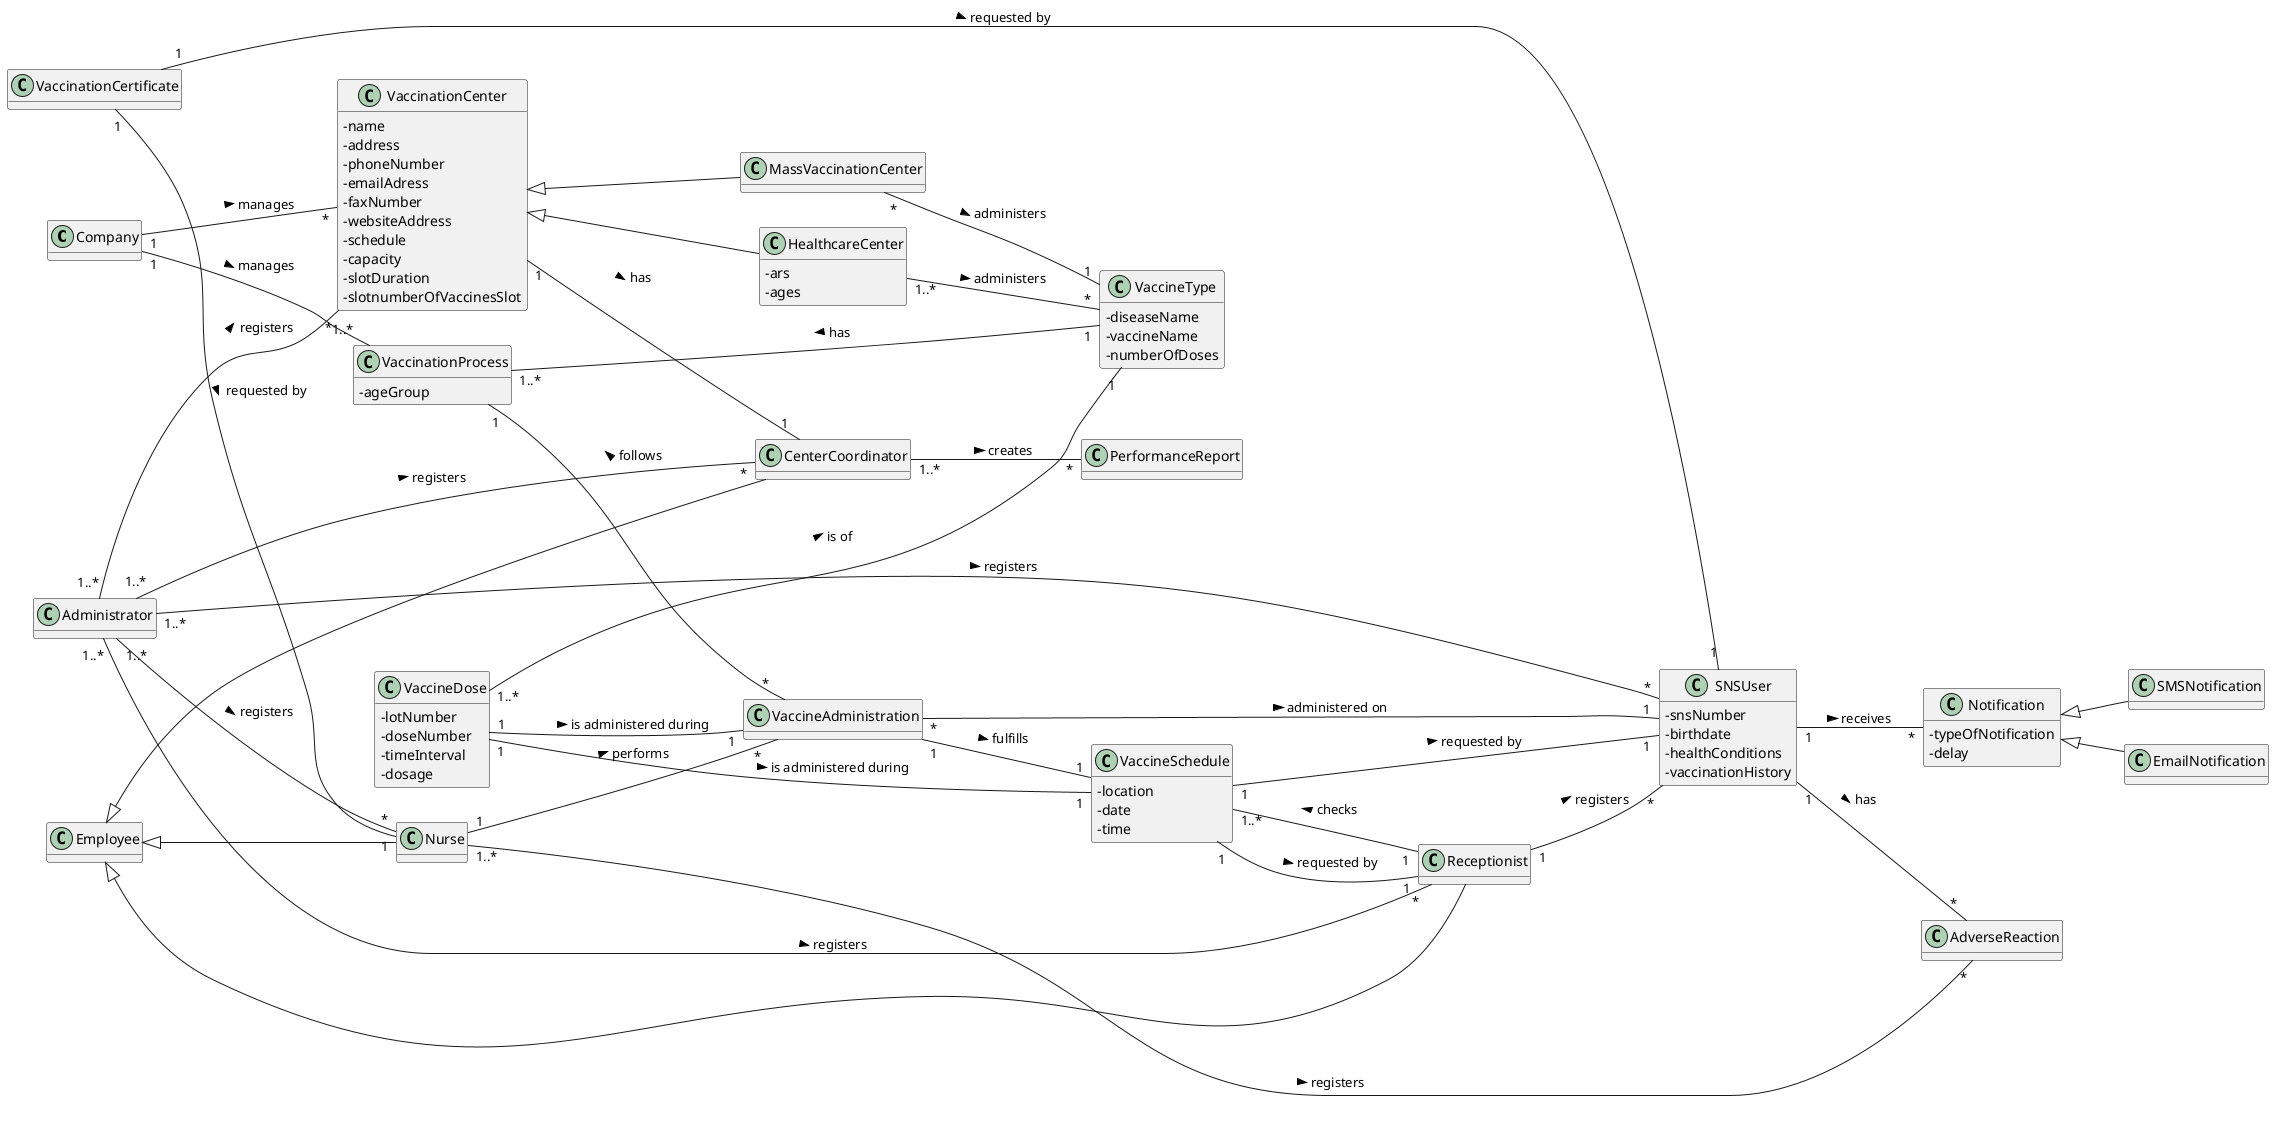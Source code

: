 @startuml
hide methods
left to right direction
skinparam classAttributeIconSize 0

class Company{}

class VaccineSchedule{
-location
-date
-time
}

class VaccineAdministration{}

class VaccinationProcess{
-ageGroup
}


class VaccinationCenter{
-name
-address
-phoneNumber
-emailAdress
-faxNumber
-websiteAddress
-schedule
-capacity
-slotDuration
-slotnumberOfVaccinesSlot
}

class HealthcareCenter extends VaccinationCenter{
-ars
-ages
}

class MassVaccinationCenter extends VaccinationCenter{}

class CenterCoordinator extends Employee{}

class SNSUser{
-snsNumber
-birthdate
-healthConditions
-vaccinationHistory
}

class AdverseReaction{}

class Nurse extends Employee{}

class Receptionist extends Employee{}

class Administrator{}

class VaccineDose{
-lotNumber
-doseNumber
-timeInterval
-dosage
}

class PerformanceReport{}

class VaccinationCertificate{}

class VaccineType{
-diseaseName
-vaccineName
-numberOfDoses
}
class Notification {
-typeOfNotification
-delay
}

class SMSNotification extends Notification{}

class EmailNotification extends Notification{}

class Employee{}

Receptionist "1" -- "*" SNSUser : registers >
Receptionist "1"-- "1..*" VaccineSchedule : checks >
SNSUser "1" -- "*" AdverseReaction : has >
SNSUser "1" -- "*" Notification : receives >
VaccineDose "1" -- "1" VaccineSchedule : is administered during >
Company "1" -- "*" VaccinationCenter : manages >
MassVaccinationCenter "*" -- "1" VaccineType : administers >
HealthcareCenter "1..*" -- "*" VaccineType : administers >
VaccinationCenter "1" -- "1" CenterCoordinator : has >
CenterCoordinator "1..*" -- "*" PerformanceReport : creates >
VaccinationCertificate "1" -- "1" SNSUser : requested by >
VaccinationCertificate "1" -- "1" Nurse : requested by >
Nurse "1..*" -- "*" AdverseReaction : registers >
Nurse "1" -- "*" VaccineAdministration : performs >
VaccineAdministration "1" -- "1" VaccineSchedule : fulfills >
VaccineSchedule "1"--"1" Receptionist : requested by >
VaccineSchedule "1"--"1" SNSUser : requested by >
Company "1"-- "1..*" VaccinationProcess : manages >
VaccineAdministration "*" -- "1" SNSUser : administered on >
VaccinationProcess "1..*" -- "1" VaccineType : has <
VaccinationProcess "1"-- "*" VaccineAdministration : follows <
VaccineDose "1" -- "1" VaccineAdministration: is administered during >
Administrator "1..*" -- "*" Nurse : registers >
Administrator "1..*"-- "*" Receptionist : registers >
Administrator "1..*"-- "*" VaccinationCenter : registers >
Administrator "1..*"-- "*"  CenterCoordinator : registers >
Administrator "1..*"-- "*" SNSUser : registers >
VaccineDose "1..*" -- "1" VaccineType : is of >
@enduml